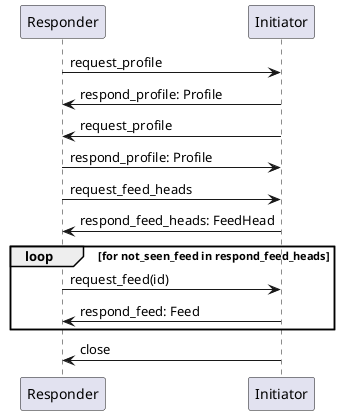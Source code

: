 @startuml "Pipe Messaging Protocol"

participant Responder as responder
participant Initiator as initiator

responder -> initiator: request_profile
initiator -> responder: respond_profile: Profile

initiator -> responder: request_profile
responder -> initiator: respond_profile: Profile

responder -> initiator: request_feed_heads
initiator -> responder: respond_feed_heads: FeedHead

loop for not_seen_feed in respond_feed_heads
  responder -> initiator: request_feed(id)
  initiator -> responder: respond_feed: Feed
end

initiator -> responder: close

@enduml
